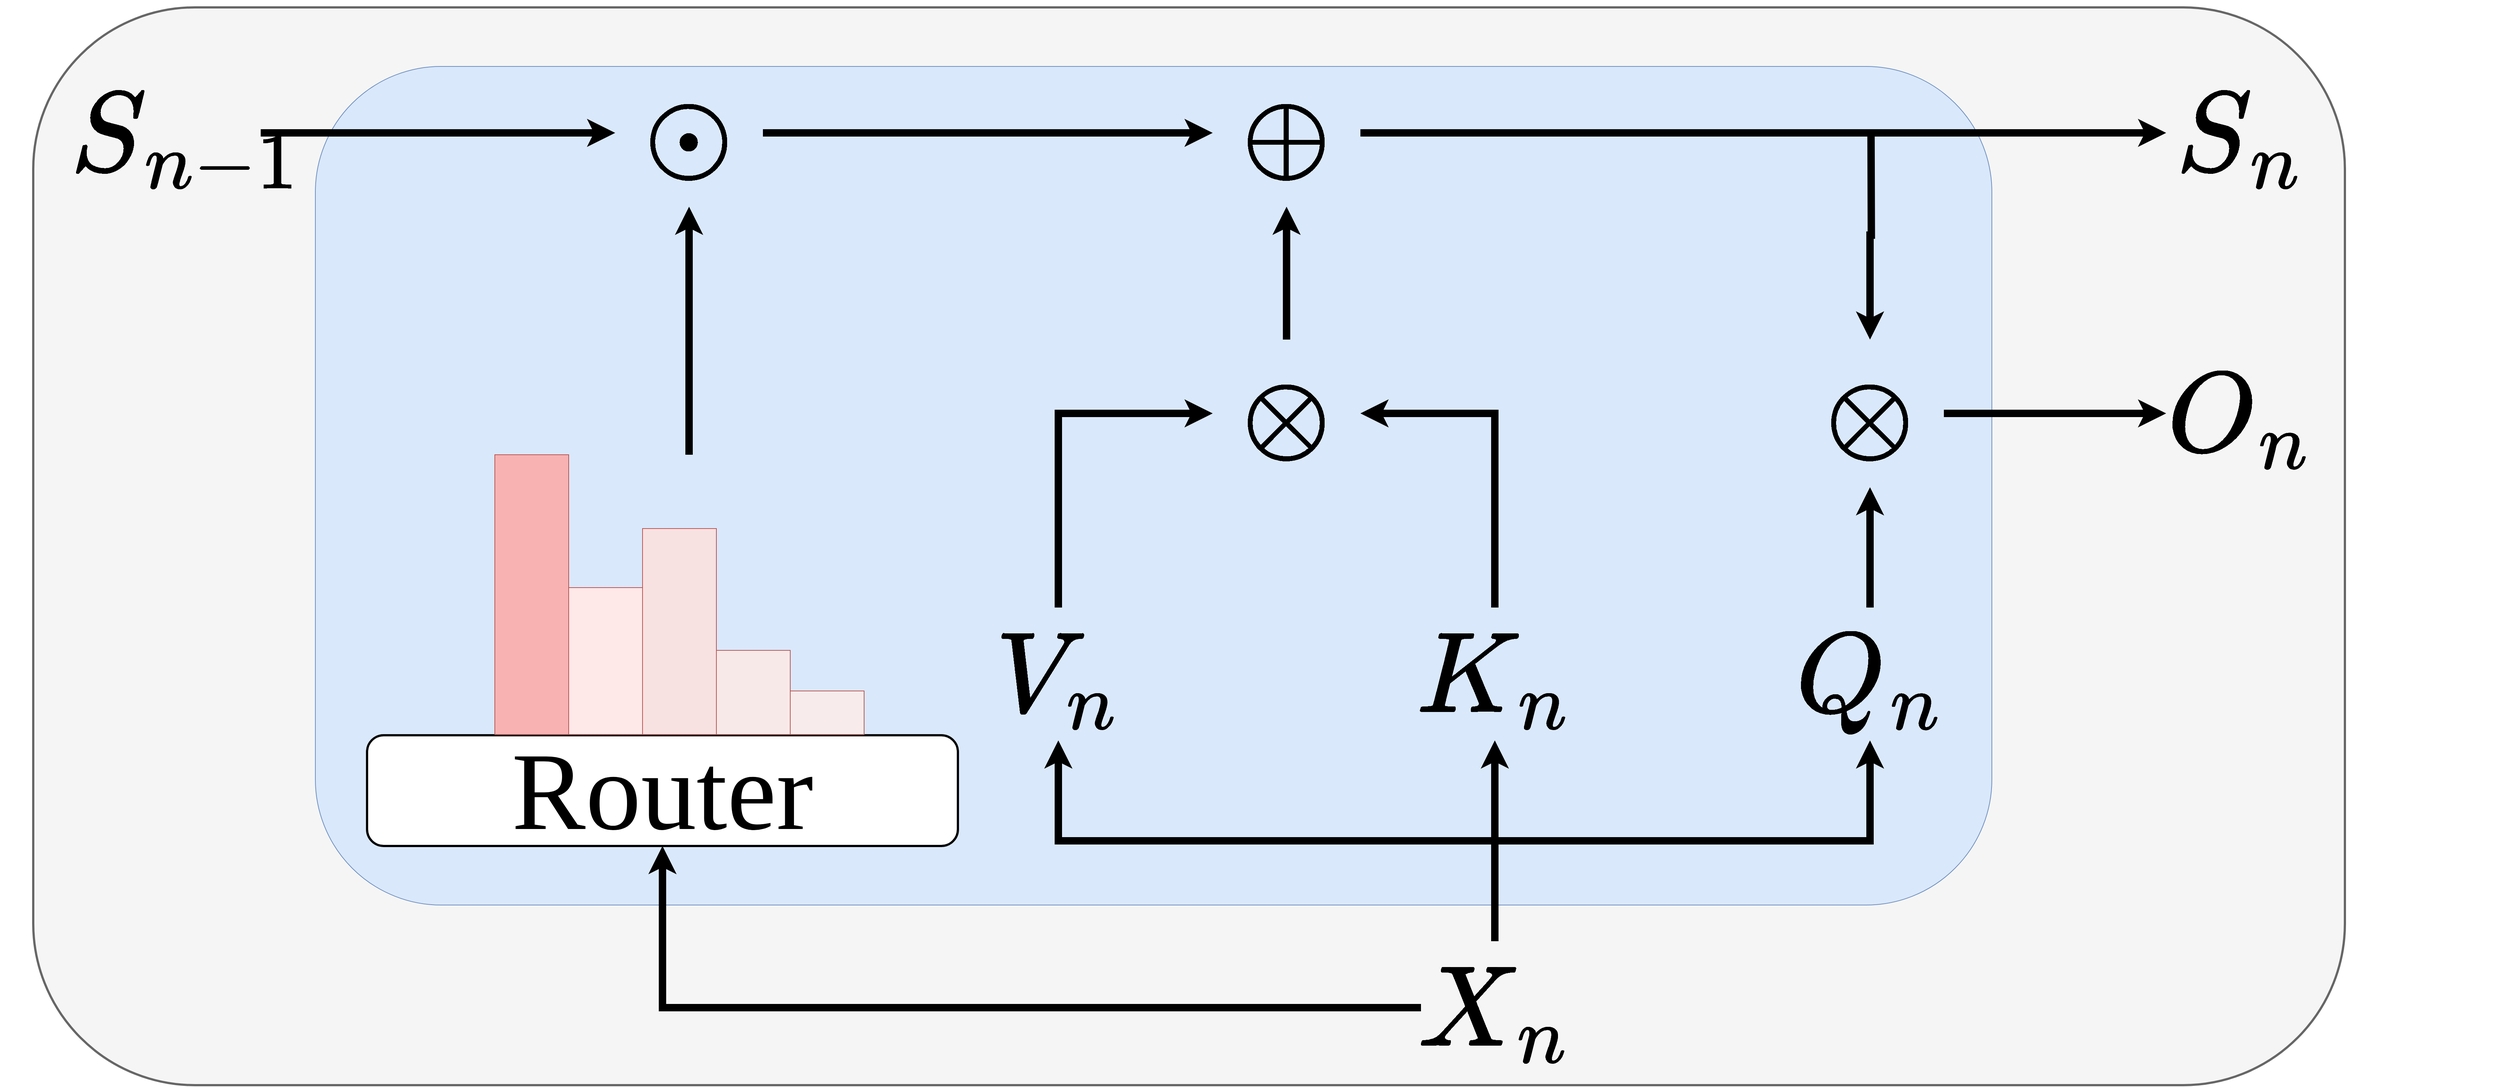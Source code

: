 <mxfile version="28.0.7">
  <diagram name="第 1 页" id="tQVFFfUuTfknBGljxKSW">
    <mxGraphModel dx="4263" dy="3275" grid="1" gridSize="10" guides="1" tooltips="1" connect="1" arrows="1" fold="1" page="1" pageScale="1" pageWidth="827" pageHeight="1169" math="1" shadow="0">
      <root>
        <mxCell id="0" />
        <mxCell id="1" parent="0" />
        <mxCell id="UMfH54SIPUYyljazPVqs-2" value="" style="rounded=1;whiteSpace=wrap;html=1;strokeWidth=3;fillColor=#f5f5f5;fontColor=#333333;strokeColor=#666666;container=0;fontSize=150;" parent="1" vertex="1">
          <mxGeometry x="900" y="70" width="3130" height="1460" as="geometry" />
        </mxCell>
        <mxCell id="UMfH54SIPUYyljazPVqs-3" value="" style="rounded=1;whiteSpace=wrap;html=1;fillColor=#dae8fc;strokeColor=#6c8ebf;container=0;fontSize=150;" parent="1" vertex="1">
          <mxGeometry x="1282" y="150" width="2270" height="1136" as="geometry" />
        </mxCell>
        <mxCell id="UMfH54SIPUYyljazPVqs-4" style="edgeStyle=orthogonalEdgeStyle;rounded=0;orthogonalLoop=1;jettySize=auto;html=1;exitX=0.5;exitY=0;exitDx=0;exitDy=0;entryX=0;entryY=0.5;entryDx=0;entryDy=0;strokeWidth=10;fontSize=150;" parent="1" source="UMfH54SIPUYyljazPVqs-5" target="UMfH54SIPUYyljazPVqs-25" edge="1">
          <mxGeometry relative="1" as="geometry" />
        </mxCell>
        <mxCell id="UMfH54SIPUYyljazPVqs-5" value="&lt;span style=&quot;text-align: left; background-color: rgb(255, 255, 255);&quot;&gt;$$V_n$$&lt;/span&gt;" style="text;html=1;align=center;verticalAlign=middle;whiteSpace=wrap;rounded=0;fontFamily=Times New Roman;fontSize=150;container=0;" parent="1" vertex="1">
          <mxGeometry x="2188" y="883" width="200" height="180" as="geometry" />
        </mxCell>
        <mxCell id="UMfH54SIPUYyljazPVqs-6" style="edgeStyle=orthogonalEdgeStyle;rounded=0;orthogonalLoop=1;jettySize=auto;html=1;exitX=0.5;exitY=0;exitDx=0;exitDy=0;entryX=1;entryY=0.5;entryDx=0;entryDy=0;strokeWidth=10;fontSize=150;" parent="1" source="UMfH54SIPUYyljazPVqs-7" target="UMfH54SIPUYyljazPVqs-25" edge="1">
          <mxGeometry relative="1" as="geometry" />
        </mxCell>
        <mxCell id="UMfH54SIPUYyljazPVqs-7" value="&lt;span style=&quot;text-align: left; background-color: rgb(255, 255, 255);&quot;&gt;$$K_n$$&lt;/span&gt;" style="text;html=1;align=center;verticalAlign=middle;whiteSpace=wrap;rounded=0;fontFamily=Times New Roman;fontSize=150;container=0;" parent="1" vertex="1">
          <mxGeometry x="2779" y="883" width="200" height="180" as="geometry" />
        </mxCell>
        <mxCell id="UMfH54SIPUYyljazPVqs-8" style="edgeStyle=orthogonalEdgeStyle;rounded=0;orthogonalLoop=1;jettySize=auto;html=1;exitX=0.5;exitY=0;exitDx=0;exitDy=0;strokeWidth=10;fontSize=150;" parent="1" source="UMfH54SIPUYyljazPVqs-9" target="UMfH54SIPUYyljazPVqs-28" edge="1">
          <mxGeometry relative="1" as="geometry" />
        </mxCell>
        <mxCell id="UMfH54SIPUYyljazPVqs-9" value="&lt;span style=&quot;text-align: left; background-color: rgb(255, 255, 255);&quot;&gt;$$Q_n$$&lt;/span&gt;" style="text;html=1;align=center;verticalAlign=middle;whiteSpace=wrap;rounded=0;fontFamily=Times New Roman;fontSize=150;container=0;" parent="1" vertex="1">
          <mxGeometry x="3287" y="883" width="200" height="180" as="geometry" />
        </mxCell>
        <mxCell id="UMfH54SIPUYyljazPVqs-10" style="edgeStyle=orthogonalEdgeStyle;rounded=0;orthogonalLoop=1;jettySize=auto;html=1;exitX=0.5;exitY=0;exitDx=0;exitDy=0;strokeWidth=10;fontSize=150;" parent="1" source="UMfH54SIPUYyljazPVqs-14" target="UMfH54SIPUYyljazPVqs-7" edge="1">
          <mxGeometry relative="1" as="geometry" />
        </mxCell>
        <mxCell id="UMfH54SIPUYyljazPVqs-11" style="edgeStyle=orthogonalEdgeStyle;rounded=0;orthogonalLoop=1;jettySize=auto;html=1;exitX=0.5;exitY=0;exitDx=0;exitDy=0;entryX=0.5;entryY=1;entryDx=0;entryDy=0;strokeWidth=10;fontSize=150;" parent="1" source="UMfH54SIPUYyljazPVqs-14" target="UMfH54SIPUYyljazPVqs-5" edge="1">
          <mxGeometry relative="1" as="geometry" />
        </mxCell>
        <mxCell id="UMfH54SIPUYyljazPVqs-12" style="edgeStyle=orthogonalEdgeStyle;rounded=0;orthogonalLoop=1;jettySize=auto;html=1;exitX=0.5;exitY=0;exitDx=0;exitDy=0;entryX=0.5;entryY=1;entryDx=0;entryDy=0;strokeWidth=10;fontSize=150;" parent="1" source="UMfH54SIPUYyljazPVqs-14" target="UMfH54SIPUYyljazPVqs-9" edge="1">
          <mxGeometry relative="1" as="geometry" />
        </mxCell>
        <mxCell id="UMfH54SIPUYyljazPVqs-13" style="edgeStyle=orthogonalEdgeStyle;rounded=0;orthogonalLoop=1;jettySize=auto;html=1;exitX=0;exitY=0.5;exitDx=0;exitDy=0;entryX=0.5;entryY=1;entryDx=0;entryDy=0;strokeWidth=10;fontSize=150;" parent="1" source="UMfH54SIPUYyljazPVqs-14" target="UMfH54SIPUYyljazPVqs-29" edge="1">
          <mxGeometry relative="1" as="geometry" />
        </mxCell>
        <mxCell id="UMfH54SIPUYyljazPVqs-14" value="&lt;span style=&quot;text-align: left; background-color: rgb(255, 255, 255);&quot;&gt;$$X_n$$&lt;/span&gt;" style="text;html=1;align=center;verticalAlign=middle;whiteSpace=wrap;rounded=0;fontFamily=Times New Roman;fontSize=150;container=0;" parent="1" vertex="1">
          <mxGeometry x="2779" y="1335" width="200" height="180" as="geometry" />
        </mxCell>
        <mxCell id="UMfH54SIPUYyljazPVqs-15" style="edgeStyle=orthogonalEdgeStyle;rounded=0;orthogonalLoop=1;jettySize=auto;html=1;exitX=1;exitY=0.5;exitDx=0;exitDy=0;strokeWidth=10;fontSize=150;" parent="1" source="UMfH54SIPUYyljazPVqs-16" target="UMfH54SIPUYyljazPVqs-19" edge="1">
          <mxGeometry relative="1" as="geometry" />
        </mxCell>
        <mxCell id="UMfH54SIPUYyljazPVqs-16" value="&lt;b style=&quot;text-align: start; text-wrap-mode: nowrap;&quot;&gt;&lt;font&gt;$$\oplus$$&lt;/font&gt;&lt;/b&gt;" style="text;html=1;align=center;verticalAlign=middle;whiteSpace=wrap;rounded=0;fontFamily=Times New Roman;fontSize=150;container=0;" parent="1" vertex="1">
          <mxGeometry x="2497" y="140" width="200" height="200" as="geometry" />
        </mxCell>
        <mxCell id="UMfH54SIPUYyljazPVqs-17" style="edgeStyle=orthogonalEdgeStyle;rounded=0;orthogonalLoop=1;jettySize=auto;html=1;exitX=1;exitY=0.5;exitDx=0;exitDy=0;strokeWidth=10;fontSize=150;" parent="1" source="UMfH54SIPUYyljazPVqs-18" target="UMfH54SIPUYyljazPVqs-23" edge="1">
          <mxGeometry relative="1" as="geometry" />
        </mxCell>
        <mxCell id="UMfH54SIPUYyljazPVqs-18" value="&lt;span style=&quot;text-align: left; background-color: rgb(255, 255, 255);&quot;&gt;$$S_{n-1}$$&lt;/span&gt;" style="text;html=1;align=center;verticalAlign=middle;whiteSpace=wrap;rounded=0;fontFamily=Times New Roman;fontSize=150;container=0;" parent="1" vertex="1">
          <mxGeometry x="1008" y="150" width="200" height="180" as="geometry" />
        </mxCell>
        <mxCell id="UMfH54SIPUYyljazPVqs-19" value="&lt;span style=&quot;text-align: left; background-color: rgb(255, 255, 255);&quot;&gt;$$S_{n}$$&lt;/span&gt;" style="text;html=1;align=center;verticalAlign=middle;whiteSpace=wrap;rounded=0;fontFamily=Times New Roman;fontSize=150;container=0;" parent="1" vertex="1">
          <mxGeometry x="3788" y="150" width="200" height="180" as="geometry" />
        </mxCell>
        <mxCell id="UMfH54SIPUYyljazPVqs-20" value="&lt;span style=&quot;text-align: left; background-color: rgb(255, 255, 255);&quot;&gt;$$O_{n}$$&lt;/span&gt;" style="text;html=1;align=center;verticalAlign=middle;whiteSpace=wrap;rounded=0;fontFamily=Times New Roman;fontSize=150;container=0;" parent="1" vertex="1">
          <mxGeometry x="3788" y="530" width="200" height="180" as="geometry" />
        </mxCell>
        <mxCell id="UMfH54SIPUYyljazPVqs-21" style="edgeStyle=orthogonalEdgeStyle;rounded=0;orthogonalLoop=1;jettySize=auto;html=1;exitX=1;exitY=0.5;exitDx=0;exitDy=0;entryX=0;entryY=0.5;entryDx=0;entryDy=0;strokeWidth=10;fontSize=150;" parent="1" source="UMfH54SIPUYyljazPVqs-23" target="UMfH54SIPUYyljazPVqs-16" edge="1">
          <mxGeometry relative="1" as="geometry" />
        </mxCell>
        <mxCell id="UMfH54SIPUYyljazPVqs-22" style="edgeStyle=orthogonalEdgeStyle;rounded=0;orthogonalLoop=1;jettySize=auto;html=1;exitX=0.5;exitY=1;exitDx=0;exitDy=0;strokeWidth=10;startArrow=classic;startFill=1;endArrow=none;endFill=0;fontSize=150;" parent="1" source="UMfH54SIPUYyljazPVqs-23" edge="1">
          <mxGeometry relative="1" as="geometry">
            <mxPoint x="1788" y="676.0" as="targetPoint" />
          </mxGeometry>
        </mxCell>
        <mxCell id="UMfH54SIPUYyljazPVqs-23" value="&lt;b style=&quot;text-align: start; text-wrap-mode: nowrap;&quot;&gt;&lt;font&gt;$$\mathbb{\odot}$$&lt;/font&gt;&lt;/b&gt;" style="text;html=1;align=center;verticalAlign=middle;whiteSpace=wrap;rounded=0;fontFamily=Times New Roman;fontSize=150;container=0;" parent="1" vertex="1">
          <mxGeometry x="1688" y="140" width="200" height="200" as="geometry" />
        </mxCell>
        <mxCell id="UMfH54SIPUYyljazPVqs-24" style="edgeStyle=orthogonalEdgeStyle;rounded=0;orthogonalLoop=1;jettySize=auto;html=1;strokeWidth=10;fontSize=150;" parent="1" source="UMfH54SIPUYyljazPVqs-25" target="UMfH54SIPUYyljazPVqs-16" edge="1">
          <mxGeometry relative="1" as="geometry" />
        </mxCell>
        <mxCell id="UMfH54SIPUYyljazPVqs-25" value="&lt;b style=&quot;text-align: start; text-wrap-mode: nowrap;&quot;&gt;&lt;font&gt;$$\otimes$$&lt;/font&gt;&lt;/b&gt;" style="text;html=1;align=center;verticalAlign=middle;whiteSpace=wrap;rounded=0;fontFamily=Times New Roman;fontSize=150;container=0;" parent="1" vertex="1">
          <mxGeometry x="2497" y="520" width="200" height="200" as="geometry" />
        </mxCell>
        <mxCell id="UMfH54SIPUYyljazPVqs-26" style="edgeStyle=orthogonalEdgeStyle;rounded=0;orthogonalLoop=1;jettySize=auto;html=1;exitX=1;exitY=0.5;exitDx=0;exitDy=0;strokeWidth=10;fontSize=150;" parent="1" source="UMfH54SIPUYyljazPVqs-28" target="UMfH54SIPUYyljazPVqs-20" edge="1">
          <mxGeometry relative="1" as="geometry" />
        </mxCell>
        <mxCell id="UMfH54SIPUYyljazPVqs-27" style="edgeStyle=orthogonalEdgeStyle;rounded=0;orthogonalLoop=1;jettySize=auto;html=1;exitX=0.5;exitY=0;exitDx=0;exitDy=0;endArrow=none;endFill=0;startArrow=classic;startFill=1;strokeWidth=10;fontSize=150;" parent="1" source="UMfH54SIPUYyljazPVqs-28" edge="1">
          <mxGeometry relative="1" as="geometry">
            <mxPoint x="3388.333" y="236" as="targetPoint" />
          </mxGeometry>
        </mxCell>
        <mxCell id="UMfH54SIPUYyljazPVqs-28" value="&lt;b style=&quot;text-align: start; text-wrap-mode: nowrap;&quot;&gt;&lt;font&gt;$$\otimes$$&lt;/font&gt;&lt;/b&gt;" style="text;html=1;align=center;verticalAlign=middle;whiteSpace=wrap;rounded=0;fontFamily=Times New Roman;fontSize=150;container=0;" parent="1" vertex="1">
          <mxGeometry x="3287" y="520" width="200" height="200" as="geometry" />
        </mxCell>
        <mxCell id="UMfH54SIPUYyljazPVqs-29" value="&lt;font face=&quot;Times New Roman&quot;&gt;Router&lt;/font&gt;" style="rounded=1;whiteSpace=wrap;html=1;strokeWidth=3;container=0;fontSize=150;" parent="1" vertex="1">
          <mxGeometry x="1352" y="1056" width="800" height="150" as="geometry" />
        </mxCell>
        <mxCell id="UMfH54SIPUYyljazPVqs-30" value="" style="rounded=0;whiteSpace=wrap;html=1;fillColor=#F8B2B2;strokeColor=#b85450;container=0;fontSize=150;" parent="1" vertex="1">
          <mxGeometry x="1525" y="676" width="100" height="379" as="geometry" />
        </mxCell>
        <mxCell id="UMfH54SIPUYyljazPVqs-31" value="" style="rounded=0;whiteSpace=wrap;html=1;fillColor=#FFE8E8;strokeColor=#b85450;container=0;fontSize=150;" parent="1" vertex="1">
          <mxGeometry x="1625" y="856" width="100" height="199" as="geometry" />
        </mxCell>
        <mxCell id="UMfH54SIPUYyljazPVqs-32" value="" style="rounded=0;whiteSpace=wrap;html=1;fillColor=#F8E1E1;strokeColor=#b85450;container=0;fontSize=150;" parent="1" vertex="1">
          <mxGeometry x="1725" y="776" width="100" height="279" as="geometry" />
        </mxCell>
        <mxCell id="UMfH54SIPUYyljazPVqs-33" value="" style="rounded=0;whiteSpace=wrap;html=1;fillColor=#F8E9E9;strokeColor=#b85450;container=0;fontSize=150;" parent="1" vertex="1">
          <mxGeometry x="1825" y="941" width="100" height="114" as="geometry" />
        </mxCell>
        <mxCell id="UMfH54SIPUYyljazPVqs-34" value="" style="rounded=0;whiteSpace=wrap;html=1;fillColor=#F8EBEB;strokeColor=#b85450;container=0;fontSize=150;" parent="1" vertex="1">
          <mxGeometry x="1925" y="996" width="100" height="59" as="geometry" />
        </mxCell>
      </root>
    </mxGraphModel>
  </diagram>
</mxfile>
